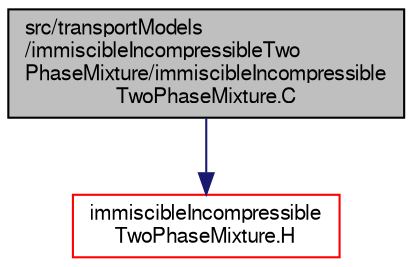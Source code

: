 digraph "src/transportModels/immiscibleIncompressibleTwoPhaseMixture/immiscibleIncompressibleTwoPhaseMixture.C"
{
  bgcolor="transparent";
  edge [fontname="FreeSans",fontsize="10",labelfontname="FreeSans",labelfontsize="10"];
  node [fontname="FreeSans",fontsize="10",shape=record];
  Node1 [label="src/transportModels\l/immiscibleIncompressibleTwo\lPhaseMixture/immiscibleIncompressible\lTwoPhaseMixture.C",height=0.2,width=0.4,color="black", fillcolor="grey75", style="filled" fontcolor="black"];
  Node1 -> Node2 [color="midnightblue",fontsize="10",style="solid",fontname="FreeSans"];
  Node2 [label="immiscibleIncompressible\lTwoPhaseMixture.H",height=0.2,width=0.4,color="red",URL="$a09923.html"];
}
